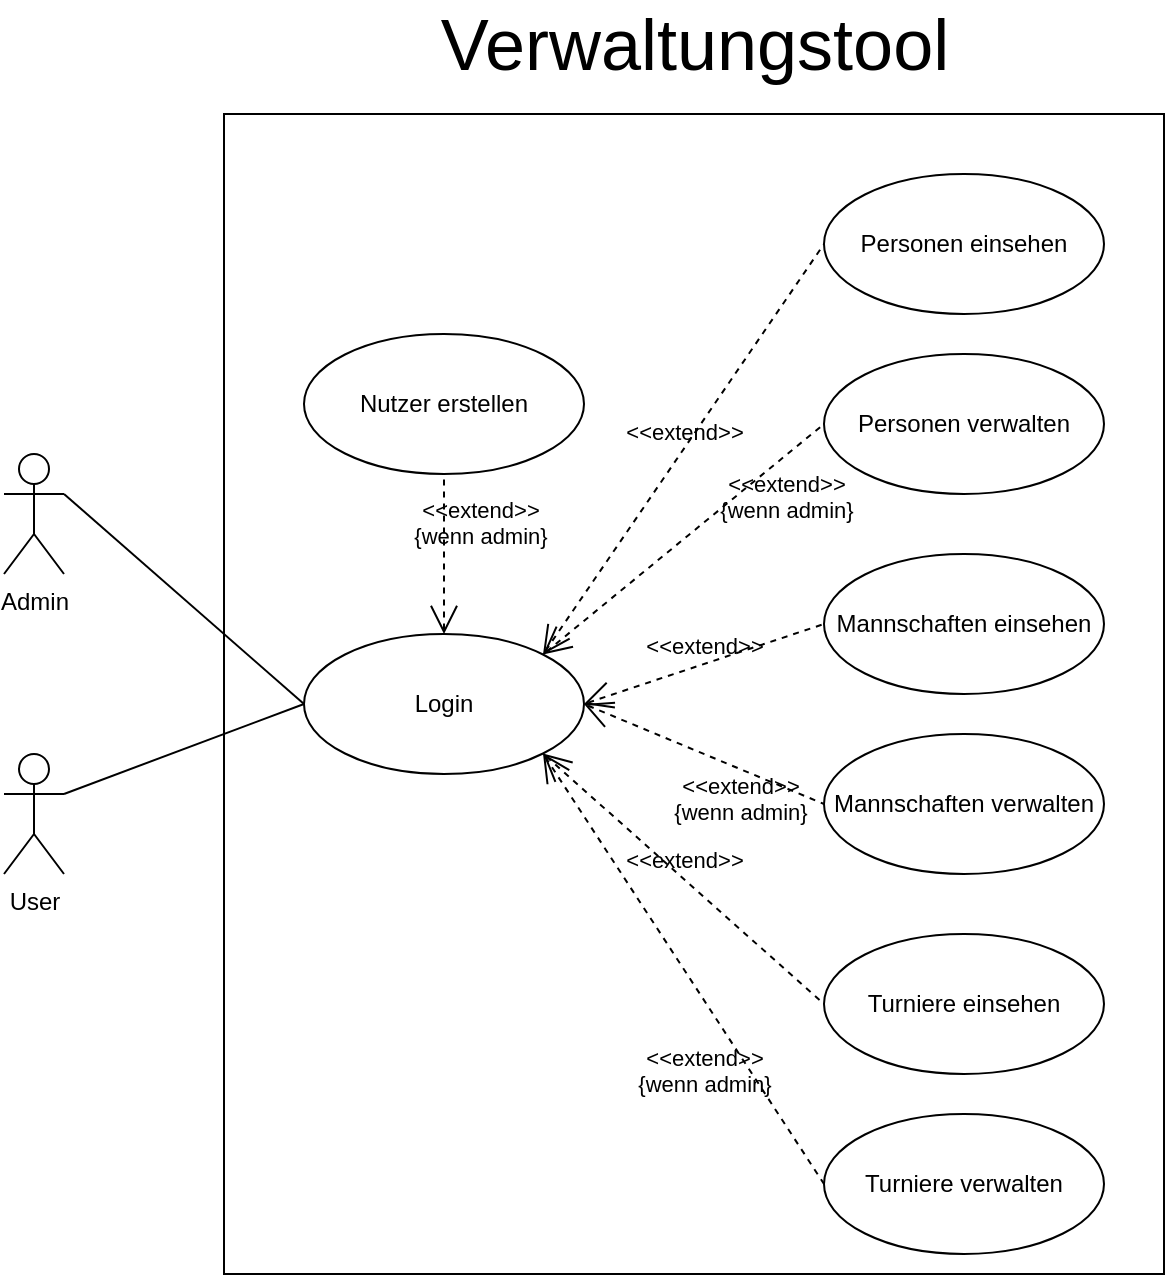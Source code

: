 <mxfile compressed="true" version="14.4.2" type="device"><diagram id="JN10WJrRZWs2AEwkAGZ0" name="Page-1"><mxGraphModel dx="1426" dy="721" grid="1" gridSize="10" guides="1" tooltips="1" connect="1" arrows="1" fold="1" page="1" pageScale="1" pageWidth="827" pageHeight="1169" math="0" shadow="0"><root><mxCell id="0"/><mxCell id="1" parent="0"/><mxCell id="cZL9HMcSOhqbi5Ayxy4C-1" value="Admin" style="shape=umlActor;html=1;verticalLabelPosition=bottom;verticalAlign=top;align=center;" vertex="1" parent="1"><mxGeometry x="80" y="250" width="30" height="60" as="geometry"/></mxCell><mxCell id="cZL9HMcSOhqbi5Ayxy4C-2" value="User" style="shape=umlActor;html=1;verticalLabelPosition=bottom;verticalAlign=top;align=center;" vertex="1" parent="1"><mxGeometry x="80" y="400" width="30" height="60" as="geometry"/></mxCell><mxCell id="cZL9HMcSOhqbi5Ayxy4C-3" value="&lt;div&gt;Personen verwalten&lt;/div&gt;" style="ellipse;whiteSpace=wrap;html=1;" vertex="1" parent="1"><mxGeometry x="490" y="200" width="140" height="70" as="geometry"/></mxCell><mxCell id="cZL9HMcSOhqbi5Ayxy4C-4" value="Mannschaften einsehen" style="ellipse;whiteSpace=wrap;html=1;" vertex="1" parent="1"><mxGeometry x="490" y="300" width="140" height="70" as="geometry"/></mxCell><mxCell id="cZL9HMcSOhqbi5Ayxy4C-5" value="Turniere einsehen" style="ellipse;whiteSpace=wrap;html=1;" vertex="1" parent="1"><mxGeometry x="490" y="490" width="140" height="70" as="geometry"/></mxCell><mxCell id="cZL9HMcSOhqbi5Ayxy4C-6" value="Login" style="ellipse;whiteSpace=wrap;html=1;" vertex="1" parent="1"><mxGeometry x="230" y="340" width="140" height="70" as="geometry"/></mxCell><mxCell id="cZL9HMcSOhqbi5Ayxy4C-7" value="Nutzer erstellen" style="ellipse;whiteSpace=wrap;html=1;" vertex="1" parent="1"><mxGeometry x="230" y="190" width="140" height="70" as="geometry"/></mxCell><mxCell id="cZL9HMcSOhqbi5Ayxy4C-8" value="Personen einsehen" style="ellipse;whiteSpace=wrap;html=1;" vertex="1" parent="1"><mxGeometry x="490" y="110" width="140" height="70" as="geometry"/></mxCell><mxCell id="cZL9HMcSOhqbi5Ayxy4C-9" value="Mannschaften verwalten" style="ellipse;whiteSpace=wrap;html=1;" vertex="1" parent="1"><mxGeometry x="490" y="390" width="140" height="70" as="geometry"/></mxCell><mxCell id="cZL9HMcSOhqbi5Ayxy4C-10" value="Turniere verwalten" style="ellipse;whiteSpace=wrap;html=1;" vertex="1" parent="1"><mxGeometry x="490" y="580" width="140" height="70" as="geometry"/></mxCell><mxCell id="cZL9HMcSOhqbi5Ayxy4C-11" value="&amp;lt;&amp;lt;extend&amp;gt;&amp;gt;" style="edgeStyle=none;html=1;startArrow=open;endArrow=none;startSize=12;verticalAlign=bottom;dashed=1;labelBackgroundColor=none;exitX=1;exitY=0;exitDx=0;exitDy=0;entryX=0;entryY=0.5;entryDx=0;entryDy=0;" edge="1" parent="1" source="cZL9HMcSOhqbi5Ayxy4C-6" target="cZL9HMcSOhqbi5Ayxy4C-8"><mxGeometry width="160" relative="1" as="geometry"><mxPoint x="350" y="450" as="sourcePoint"/><mxPoint x="510" y="450" as="targetPoint"/></mxGeometry></mxCell><mxCell id="cZL9HMcSOhqbi5Ayxy4C-12" value="&lt;div&gt;&amp;lt;&amp;lt;extend&amp;gt;&amp;gt;&lt;/div&gt;&lt;div&gt;{wenn admin}&lt;br&gt;&lt;/div&gt;" style="edgeStyle=none;html=1;startArrow=open;endArrow=none;startSize=12;verticalAlign=bottom;dashed=1;labelBackgroundColor=none;entryX=0;entryY=0.5;entryDx=0;entryDy=0;exitX=1;exitY=0;exitDx=0;exitDy=0;" edge="1" parent="1" source="cZL9HMcSOhqbi5Ayxy4C-6" target="cZL9HMcSOhqbi5Ayxy4C-3"><mxGeometry x="0.476" y="-28" width="160" relative="1" as="geometry"><mxPoint x="370" y="370" as="sourcePoint"/><mxPoint x="500" y="155" as="targetPoint"/><mxPoint as="offset"/></mxGeometry></mxCell><mxCell id="cZL9HMcSOhqbi5Ayxy4C-13" value="&lt;div&gt;&amp;lt;&amp;lt;extend&amp;gt;&amp;gt;&lt;/div&gt;&lt;div&gt;{wenn admin}&lt;br&gt;&lt;/div&gt;" style="edgeStyle=none;html=1;startArrow=open;endArrow=none;startSize=12;verticalAlign=bottom;dashed=1;labelBackgroundColor=none;entryX=0;entryY=0.5;entryDx=0;entryDy=0;exitX=1;exitY=0.5;exitDx=0;exitDy=0;" edge="1" parent="1" source="cZL9HMcSOhqbi5Ayxy4C-6" target="cZL9HMcSOhqbi5Ayxy4C-9"><mxGeometry x="0.476" y="-28" width="160" relative="1" as="geometry"><mxPoint x="380" y="385" as="sourcePoint"/><mxPoint x="500" y="245" as="targetPoint"/><mxPoint as="offset"/></mxGeometry></mxCell><mxCell id="cZL9HMcSOhqbi5Ayxy4C-14" value="&lt;div&gt;&amp;lt;&amp;lt;extend&amp;gt;&amp;gt;&lt;/div&gt;&lt;div&gt;{wenn admin}&lt;br&gt;&lt;/div&gt;" style="edgeStyle=none;html=1;startArrow=open;endArrow=none;startSize=12;verticalAlign=bottom;dashed=1;labelBackgroundColor=none;entryX=0;entryY=0.5;entryDx=0;entryDy=0;exitX=1;exitY=1;exitDx=0;exitDy=0;" edge="1" parent="1" source="cZL9HMcSOhqbi5Ayxy4C-6" target="cZL9HMcSOhqbi5Ayxy4C-10"><mxGeometry x="0.476" y="-28" width="160" relative="1" as="geometry"><mxPoint x="380" y="385" as="sourcePoint"/><mxPoint x="500" y="435" as="targetPoint"/><mxPoint as="offset"/></mxGeometry></mxCell><mxCell id="cZL9HMcSOhqbi5Ayxy4C-15" value="&amp;lt;&amp;lt;extend&amp;gt;&amp;gt;" style="edgeStyle=none;html=1;startArrow=open;endArrow=none;startSize=12;verticalAlign=bottom;dashed=1;labelBackgroundColor=none;exitX=1;exitY=0.5;exitDx=0;exitDy=0;entryX=0;entryY=0.5;entryDx=0;entryDy=0;" edge="1" parent="1" source="cZL9HMcSOhqbi5Ayxy4C-6" target="cZL9HMcSOhqbi5Ayxy4C-4"><mxGeometry width="160" relative="1" as="geometry"><mxPoint x="380" y="385" as="sourcePoint"/><mxPoint x="500" y="155" as="targetPoint"/></mxGeometry></mxCell><mxCell id="cZL9HMcSOhqbi5Ayxy4C-16" value="&amp;lt;&amp;lt;extend&amp;gt;&amp;gt;" style="edgeStyle=none;html=1;startArrow=open;endArrow=none;startSize=12;verticalAlign=bottom;dashed=1;labelBackgroundColor=none;exitX=1;exitY=1;exitDx=0;exitDy=0;entryX=0;entryY=0.5;entryDx=0;entryDy=0;" edge="1" parent="1" source="cZL9HMcSOhqbi5Ayxy4C-6" target="cZL9HMcSOhqbi5Ayxy4C-5"><mxGeometry width="160" relative="1" as="geometry"><mxPoint x="380" y="385" as="sourcePoint"/><mxPoint x="500" y="345" as="targetPoint"/></mxGeometry></mxCell><mxCell id="cZL9HMcSOhqbi5Ayxy4C-17" value="&lt;div&gt;&amp;lt;&amp;lt;extend&amp;gt;&amp;gt;&lt;/div&gt;&lt;div&gt;{wenn admin}&lt;br&gt;&lt;/div&gt;" style="edgeStyle=none;html=1;startArrow=open;endArrow=none;startSize=12;verticalAlign=bottom;dashed=1;labelBackgroundColor=none;entryX=0.5;entryY=1;entryDx=0;entryDy=0;exitX=0.5;exitY=0;exitDx=0;exitDy=0;" edge="1" parent="1" source="cZL9HMcSOhqbi5Ayxy4C-6" target="cZL9HMcSOhqbi5Ayxy4C-7"><mxGeometry x="-0.006" y="-18" width="160" relative="1" as="geometry"><mxPoint x="359.497" y="360.251" as="sourcePoint"/><mxPoint x="500" y="245" as="targetPoint"/><mxPoint as="offset"/></mxGeometry></mxCell><mxCell id="cZL9HMcSOhqbi5Ayxy4C-18" value="" style="endArrow=none;html=1;entryX=0;entryY=0.5;entryDx=0;entryDy=0;exitX=1;exitY=0.333;exitDx=0;exitDy=0;exitPerimeter=0;" edge="1" parent="1" source="cZL9HMcSOhqbi5Ayxy4C-1" target="cZL9HMcSOhqbi5Ayxy4C-6"><mxGeometry width="50" height="50" relative="1" as="geometry"><mxPoint x="410" y="470" as="sourcePoint"/><mxPoint x="460" y="420" as="targetPoint"/></mxGeometry></mxCell><mxCell id="cZL9HMcSOhqbi5Ayxy4C-19" value="" style="endArrow=none;html=1;exitX=1;exitY=0.333;exitDx=0;exitDy=0;exitPerimeter=0;entryX=0;entryY=0.5;entryDx=0;entryDy=0;" edge="1" parent="1" source="cZL9HMcSOhqbi5Ayxy4C-2" target="cZL9HMcSOhqbi5Ayxy4C-6"><mxGeometry width="50" height="50" relative="1" as="geometry"><mxPoint x="120" y="280" as="sourcePoint"/><mxPoint x="220" y="370" as="targetPoint"/></mxGeometry></mxCell><mxCell id="cZL9HMcSOhqbi5Ayxy4C-20" value="" style="rounded=0;whiteSpace=wrap;html=1;fillColor=none;" vertex="1" parent="1"><mxGeometry x="190" y="80" width="470" height="580" as="geometry"/></mxCell><mxCell id="cZL9HMcSOhqbi5Ayxy4C-21" value="&lt;div&gt;&lt;font style=&quot;font-size: 36px&quot;&gt;Verwaltungstool&lt;/font&gt;&lt;/div&gt;" style="text;html=1;align=center;verticalAlign=middle;resizable=0;points=[];autosize=1;" vertex="1" parent="1"><mxGeometry x="290" y="30" width="270" height="30" as="geometry"/></mxCell></root></mxGraphModel></diagram></mxfile>